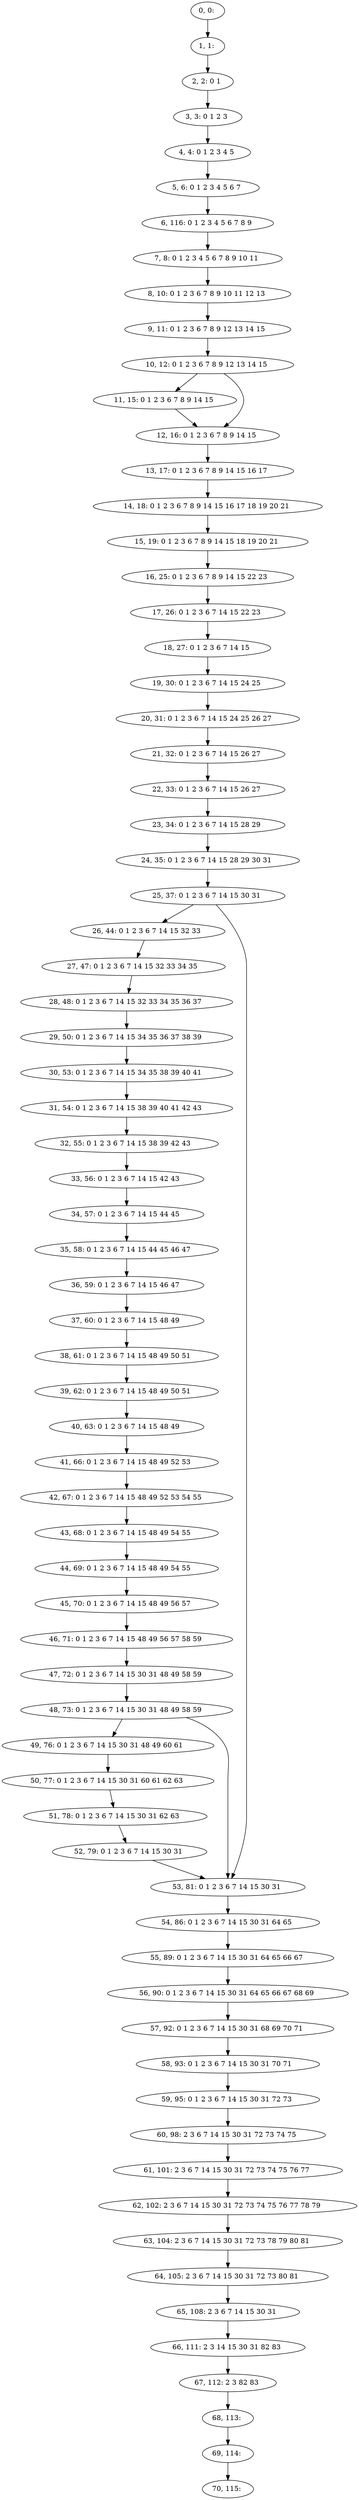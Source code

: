 digraph G {
0[label="0, 0: "];
1[label="1, 1: "];
2[label="2, 2: 0 1 "];
3[label="3, 3: 0 1 2 3 "];
4[label="4, 4: 0 1 2 3 4 5 "];
5[label="5, 6: 0 1 2 3 4 5 6 7 "];
6[label="6, 116: 0 1 2 3 4 5 6 7 8 9 "];
7[label="7, 8: 0 1 2 3 4 5 6 7 8 9 10 11 "];
8[label="8, 10: 0 1 2 3 6 7 8 9 10 11 12 13 "];
9[label="9, 11: 0 1 2 3 6 7 8 9 12 13 14 15 "];
10[label="10, 12: 0 1 2 3 6 7 8 9 12 13 14 15 "];
11[label="11, 15: 0 1 2 3 6 7 8 9 14 15 "];
12[label="12, 16: 0 1 2 3 6 7 8 9 14 15 "];
13[label="13, 17: 0 1 2 3 6 7 8 9 14 15 16 17 "];
14[label="14, 18: 0 1 2 3 6 7 8 9 14 15 16 17 18 19 20 21 "];
15[label="15, 19: 0 1 2 3 6 7 8 9 14 15 18 19 20 21 "];
16[label="16, 25: 0 1 2 3 6 7 8 9 14 15 22 23 "];
17[label="17, 26: 0 1 2 3 6 7 14 15 22 23 "];
18[label="18, 27: 0 1 2 3 6 7 14 15 "];
19[label="19, 30: 0 1 2 3 6 7 14 15 24 25 "];
20[label="20, 31: 0 1 2 3 6 7 14 15 24 25 26 27 "];
21[label="21, 32: 0 1 2 3 6 7 14 15 26 27 "];
22[label="22, 33: 0 1 2 3 6 7 14 15 26 27 "];
23[label="23, 34: 0 1 2 3 6 7 14 15 28 29 "];
24[label="24, 35: 0 1 2 3 6 7 14 15 28 29 30 31 "];
25[label="25, 37: 0 1 2 3 6 7 14 15 30 31 "];
26[label="26, 44: 0 1 2 3 6 7 14 15 32 33 "];
27[label="27, 47: 0 1 2 3 6 7 14 15 32 33 34 35 "];
28[label="28, 48: 0 1 2 3 6 7 14 15 32 33 34 35 36 37 "];
29[label="29, 50: 0 1 2 3 6 7 14 15 34 35 36 37 38 39 "];
30[label="30, 53: 0 1 2 3 6 7 14 15 34 35 38 39 40 41 "];
31[label="31, 54: 0 1 2 3 6 7 14 15 38 39 40 41 42 43 "];
32[label="32, 55: 0 1 2 3 6 7 14 15 38 39 42 43 "];
33[label="33, 56: 0 1 2 3 6 7 14 15 42 43 "];
34[label="34, 57: 0 1 2 3 6 7 14 15 44 45 "];
35[label="35, 58: 0 1 2 3 6 7 14 15 44 45 46 47 "];
36[label="36, 59: 0 1 2 3 6 7 14 15 46 47 "];
37[label="37, 60: 0 1 2 3 6 7 14 15 48 49 "];
38[label="38, 61: 0 1 2 3 6 7 14 15 48 49 50 51 "];
39[label="39, 62: 0 1 2 3 6 7 14 15 48 49 50 51 "];
40[label="40, 63: 0 1 2 3 6 7 14 15 48 49 "];
41[label="41, 66: 0 1 2 3 6 7 14 15 48 49 52 53 "];
42[label="42, 67: 0 1 2 3 6 7 14 15 48 49 52 53 54 55 "];
43[label="43, 68: 0 1 2 3 6 7 14 15 48 49 54 55 "];
44[label="44, 69: 0 1 2 3 6 7 14 15 48 49 54 55 "];
45[label="45, 70: 0 1 2 3 6 7 14 15 48 49 56 57 "];
46[label="46, 71: 0 1 2 3 6 7 14 15 48 49 56 57 58 59 "];
47[label="47, 72: 0 1 2 3 6 7 14 15 30 31 48 49 58 59 "];
48[label="48, 73: 0 1 2 3 6 7 14 15 30 31 48 49 58 59 "];
49[label="49, 76: 0 1 2 3 6 7 14 15 30 31 48 49 60 61 "];
50[label="50, 77: 0 1 2 3 6 7 14 15 30 31 60 61 62 63 "];
51[label="51, 78: 0 1 2 3 6 7 14 15 30 31 62 63 "];
52[label="52, 79: 0 1 2 3 6 7 14 15 30 31 "];
53[label="53, 81: 0 1 2 3 6 7 14 15 30 31 "];
54[label="54, 86: 0 1 2 3 6 7 14 15 30 31 64 65 "];
55[label="55, 89: 0 1 2 3 6 7 14 15 30 31 64 65 66 67 "];
56[label="56, 90: 0 1 2 3 6 7 14 15 30 31 64 65 66 67 68 69 "];
57[label="57, 92: 0 1 2 3 6 7 14 15 30 31 68 69 70 71 "];
58[label="58, 93: 0 1 2 3 6 7 14 15 30 31 70 71 "];
59[label="59, 95: 0 1 2 3 6 7 14 15 30 31 72 73 "];
60[label="60, 98: 2 3 6 7 14 15 30 31 72 73 74 75 "];
61[label="61, 101: 2 3 6 7 14 15 30 31 72 73 74 75 76 77 "];
62[label="62, 102: 2 3 6 7 14 15 30 31 72 73 74 75 76 77 78 79 "];
63[label="63, 104: 2 3 6 7 14 15 30 31 72 73 78 79 80 81 "];
64[label="64, 105: 2 3 6 7 14 15 30 31 72 73 80 81 "];
65[label="65, 108: 2 3 6 7 14 15 30 31 "];
66[label="66, 111: 2 3 14 15 30 31 82 83 "];
67[label="67, 112: 2 3 82 83 "];
68[label="68, 113: "];
69[label="69, 114: "];
70[label="70, 115: "];
0->1 ;
1->2 ;
2->3 ;
3->4 ;
4->5 ;
5->6 ;
6->7 ;
7->8 ;
8->9 ;
9->10 ;
10->11 ;
10->12 ;
11->12 ;
12->13 ;
13->14 ;
14->15 ;
15->16 ;
16->17 ;
17->18 ;
18->19 ;
19->20 ;
20->21 ;
21->22 ;
22->23 ;
23->24 ;
24->25 ;
25->26 ;
25->53 ;
26->27 ;
27->28 ;
28->29 ;
29->30 ;
30->31 ;
31->32 ;
32->33 ;
33->34 ;
34->35 ;
35->36 ;
36->37 ;
37->38 ;
38->39 ;
39->40 ;
40->41 ;
41->42 ;
42->43 ;
43->44 ;
44->45 ;
45->46 ;
46->47 ;
47->48 ;
48->49 ;
48->53 ;
49->50 ;
50->51 ;
51->52 ;
52->53 ;
53->54 ;
54->55 ;
55->56 ;
56->57 ;
57->58 ;
58->59 ;
59->60 ;
60->61 ;
61->62 ;
62->63 ;
63->64 ;
64->65 ;
65->66 ;
66->67 ;
67->68 ;
68->69 ;
69->70 ;
}
